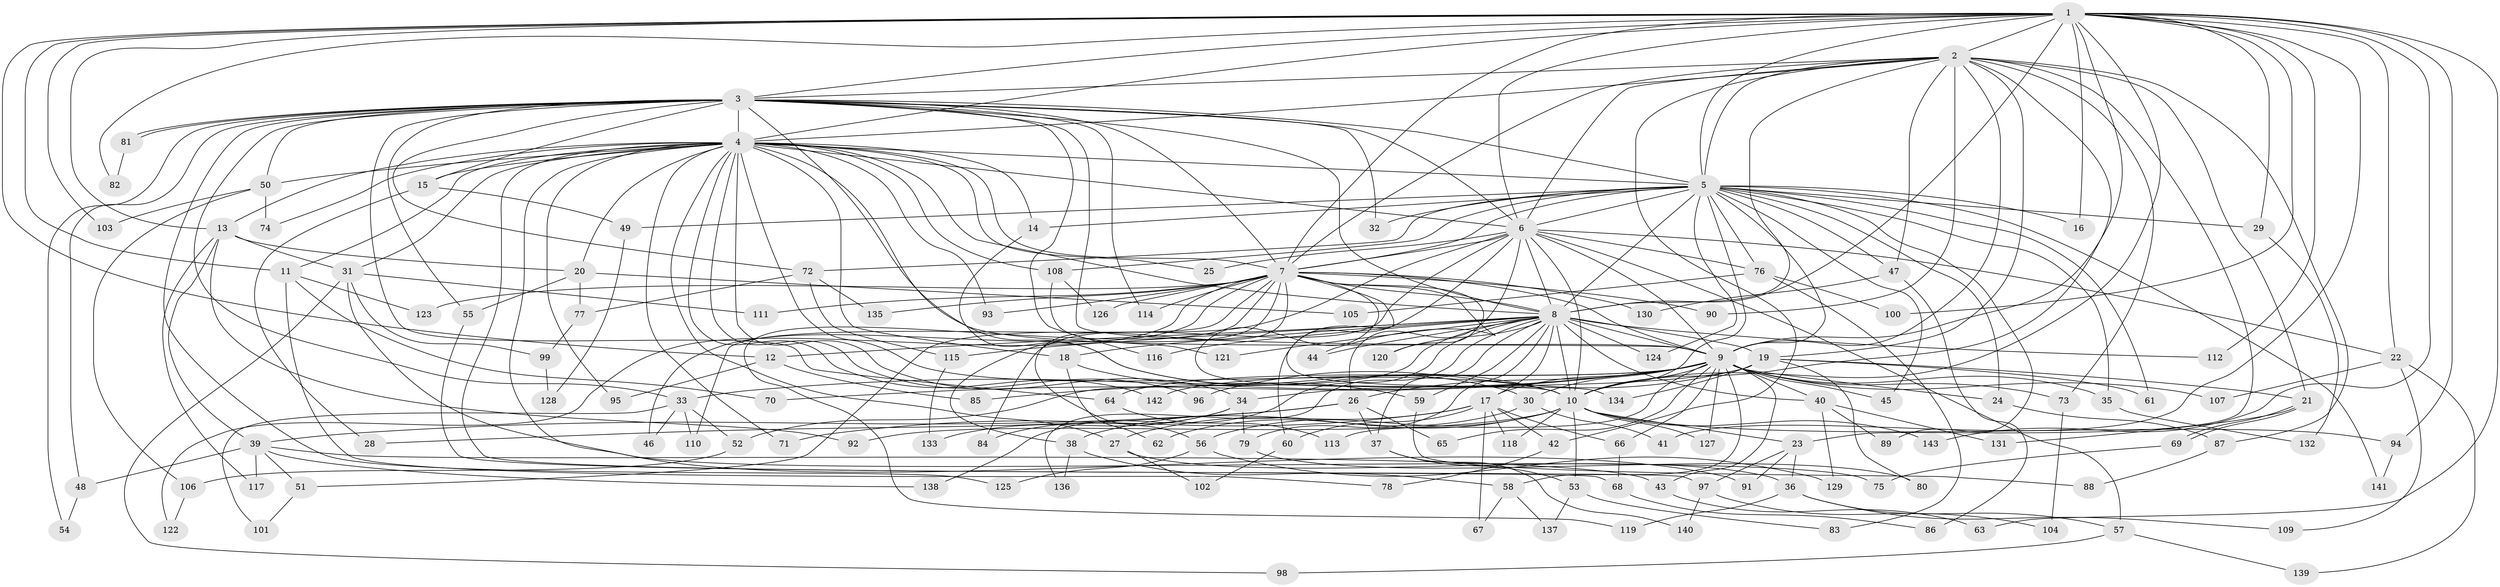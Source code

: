// Generated by graph-tools (version 1.1) at 2025/01/03/09/25 03:01:13]
// undirected, 143 vertices, 311 edges
graph export_dot {
graph [start="1"]
  node [color=gray90,style=filled];
  1;
  2;
  3;
  4;
  5;
  6;
  7;
  8;
  9;
  10;
  11;
  12;
  13;
  14;
  15;
  16;
  17;
  18;
  19;
  20;
  21;
  22;
  23;
  24;
  25;
  26;
  27;
  28;
  29;
  30;
  31;
  32;
  33;
  34;
  35;
  36;
  37;
  38;
  39;
  40;
  41;
  42;
  43;
  44;
  45;
  46;
  47;
  48;
  49;
  50;
  51;
  52;
  53;
  54;
  55;
  56;
  57;
  58;
  59;
  60;
  61;
  62;
  63;
  64;
  65;
  66;
  67;
  68;
  69;
  70;
  71;
  72;
  73;
  74;
  75;
  76;
  77;
  78;
  79;
  80;
  81;
  82;
  83;
  84;
  85;
  86;
  87;
  88;
  89;
  90;
  91;
  92;
  93;
  94;
  95;
  96;
  97;
  98;
  99;
  100;
  101;
  102;
  103;
  104;
  105;
  106;
  107;
  108;
  109;
  110;
  111;
  112;
  113;
  114;
  115;
  116;
  117;
  118;
  119;
  120;
  121;
  122;
  123;
  124;
  125;
  126;
  127;
  128;
  129;
  130;
  131;
  132;
  133;
  134;
  135;
  136;
  137;
  138;
  139;
  140;
  141;
  142;
  143;
  1 -- 2;
  1 -- 3;
  1 -- 4;
  1 -- 5;
  1 -- 6;
  1 -- 7;
  1 -- 8;
  1 -- 9;
  1 -- 10;
  1 -- 11;
  1 -- 12;
  1 -- 13;
  1 -- 16;
  1 -- 22;
  1 -- 29;
  1 -- 41;
  1 -- 63;
  1 -- 82;
  1 -- 94;
  1 -- 100;
  1 -- 103;
  1 -- 112;
  1 -- 143;
  2 -- 3;
  2 -- 4;
  2 -- 5;
  2 -- 6;
  2 -- 7;
  2 -- 8;
  2 -- 9;
  2 -- 10;
  2 -- 19;
  2 -- 21;
  2 -- 23;
  2 -- 42;
  2 -- 47;
  2 -- 73;
  2 -- 87;
  2 -- 90;
  3 -- 4;
  3 -- 5;
  3 -- 6;
  3 -- 7;
  3 -- 8;
  3 -- 9;
  3 -- 10;
  3 -- 15;
  3 -- 32;
  3 -- 33;
  3 -- 48;
  3 -- 50;
  3 -- 54;
  3 -- 55;
  3 -- 64;
  3 -- 72;
  3 -- 81;
  3 -- 81;
  3 -- 114;
  3 -- 116;
  3 -- 125;
  4 -- 5;
  4 -- 6;
  4 -- 7;
  4 -- 8;
  4 -- 9;
  4 -- 10;
  4 -- 11;
  4 -- 13;
  4 -- 14;
  4 -- 15;
  4 -- 18;
  4 -- 20;
  4 -- 25;
  4 -- 27;
  4 -- 31;
  4 -- 34;
  4 -- 50;
  4 -- 71;
  4 -- 74;
  4 -- 91;
  4 -- 93;
  4 -- 95;
  4 -- 96;
  4 -- 97;
  4 -- 108;
  4 -- 142;
  5 -- 6;
  5 -- 7;
  5 -- 8;
  5 -- 9;
  5 -- 10;
  5 -- 14;
  5 -- 16;
  5 -- 24;
  5 -- 29;
  5 -- 32;
  5 -- 35;
  5 -- 45;
  5 -- 47;
  5 -- 49;
  5 -- 61;
  5 -- 72;
  5 -- 76;
  5 -- 89;
  5 -- 108;
  5 -- 124;
  5 -- 141;
  6 -- 7;
  6 -- 8;
  6 -- 9;
  6 -- 10;
  6 -- 22;
  6 -- 25;
  6 -- 26;
  6 -- 51;
  6 -- 57;
  6 -- 60;
  6 -- 76;
  6 -- 84;
  7 -- 8;
  7 -- 9;
  7 -- 10;
  7 -- 38;
  7 -- 44;
  7 -- 46;
  7 -- 56;
  7 -- 90;
  7 -- 93;
  7 -- 110;
  7 -- 111;
  7 -- 114;
  7 -- 119;
  7 -- 120;
  7 -- 122;
  7 -- 123;
  7 -- 126;
  7 -- 130;
  7 -- 134;
  7 -- 135;
  8 -- 9;
  8 -- 10;
  8 -- 12;
  8 -- 17;
  8 -- 18;
  8 -- 19;
  8 -- 37;
  8 -- 40;
  8 -- 44;
  8 -- 52;
  8 -- 59;
  8 -- 79;
  8 -- 112;
  8 -- 115;
  8 -- 116;
  8 -- 120;
  8 -- 121;
  8 -- 124;
  8 -- 136;
  8 -- 138;
  9 -- 10;
  9 -- 17;
  9 -- 24;
  9 -- 26;
  9 -- 30;
  9 -- 33;
  9 -- 35;
  9 -- 40;
  9 -- 43;
  9 -- 45;
  9 -- 58;
  9 -- 64;
  9 -- 65;
  9 -- 66;
  9 -- 70;
  9 -- 73;
  9 -- 85;
  9 -- 107;
  9 -- 113;
  9 -- 127;
  9 -- 142;
  10 -- 23;
  10 -- 27;
  10 -- 53;
  10 -- 56;
  10 -- 92;
  10 -- 94;
  10 -- 118;
  10 -- 127;
  10 -- 143;
  11 -- 70;
  11 -- 78;
  11 -- 123;
  12 -- 85;
  12 -- 95;
  13 -- 20;
  13 -- 31;
  13 -- 39;
  13 -- 92;
  13 -- 117;
  14 -- 30;
  15 -- 28;
  15 -- 49;
  17 -- 38;
  17 -- 42;
  17 -- 60;
  17 -- 66;
  17 -- 67;
  17 -- 71;
  17 -- 118;
  18 -- 59;
  18 -- 62;
  19 -- 21;
  19 -- 34;
  19 -- 61;
  19 -- 80;
  19 -- 96;
  19 -- 134;
  20 -- 55;
  20 -- 77;
  20 -- 105;
  21 -- 69;
  21 -- 69;
  21 -- 131;
  22 -- 107;
  22 -- 109;
  22 -- 139;
  23 -- 36;
  23 -- 91;
  23 -- 97;
  24 -- 87;
  26 -- 28;
  26 -- 37;
  26 -- 39;
  26 -- 65;
  27 -- 36;
  27 -- 102;
  29 -- 132;
  30 -- 41;
  30 -- 62;
  31 -- 75;
  31 -- 98;
  31 -- 99;
  31 -- 111;
  33 -- 46;
  33 -- 52;
  33 -- 101;
  33 -- 110;
  34 -- 79;
  34 -- 84;
  34 -- 133;
  35 -- 132;
  36 -- 57;
  36 -- 109;
  36 -- 119;
  37 -- 53;
  37 -- 140;
  38 -- 58;
  38 -- 136;
  39 -- 43;
  39 -- 48;
  39 -- 51;
  39 -- 117;
  39 -- 138;
  40 -- 89;
  40 -- 129;
  40 -- 131;
  42 -- 78;
  43 -- 63;
  47 -- 86;
  47 -- 130;
  48 -- 54;
  49 -- 128;
  50 -- 74;
  50 -- 103;
  50 -- 106;
  51 -- 101;
  52 -- 106;
  53 -- 83;
  53 -- 137;
  55 -- 68;
  56 -- 125;
  56 -- 129;
  57 -- 98;
  57 -- 139;
  58 -- 67;
  58 -- 137;
  59 -- 88;
  60 -- 102;
  64 -- 113;
  66 -- 68;
  68 -- 86;
  69 -- 75;
  72 -- 77;
  72 -- 115;
  72 -- 135;
  73 -- 104;
  76 -- 83;
  76 -- 100;
  76 -- 105;
  77 -- 99;
  79 -- 80;
  81 -- 82;
  87 -- 88;
  94 -- 141;
  97 -- 104;
  97 -- 140;
  99 -- 128;
  106 -- 122;
  108 -- 121;
  108 -- 126;
  115 -- 133;
}
